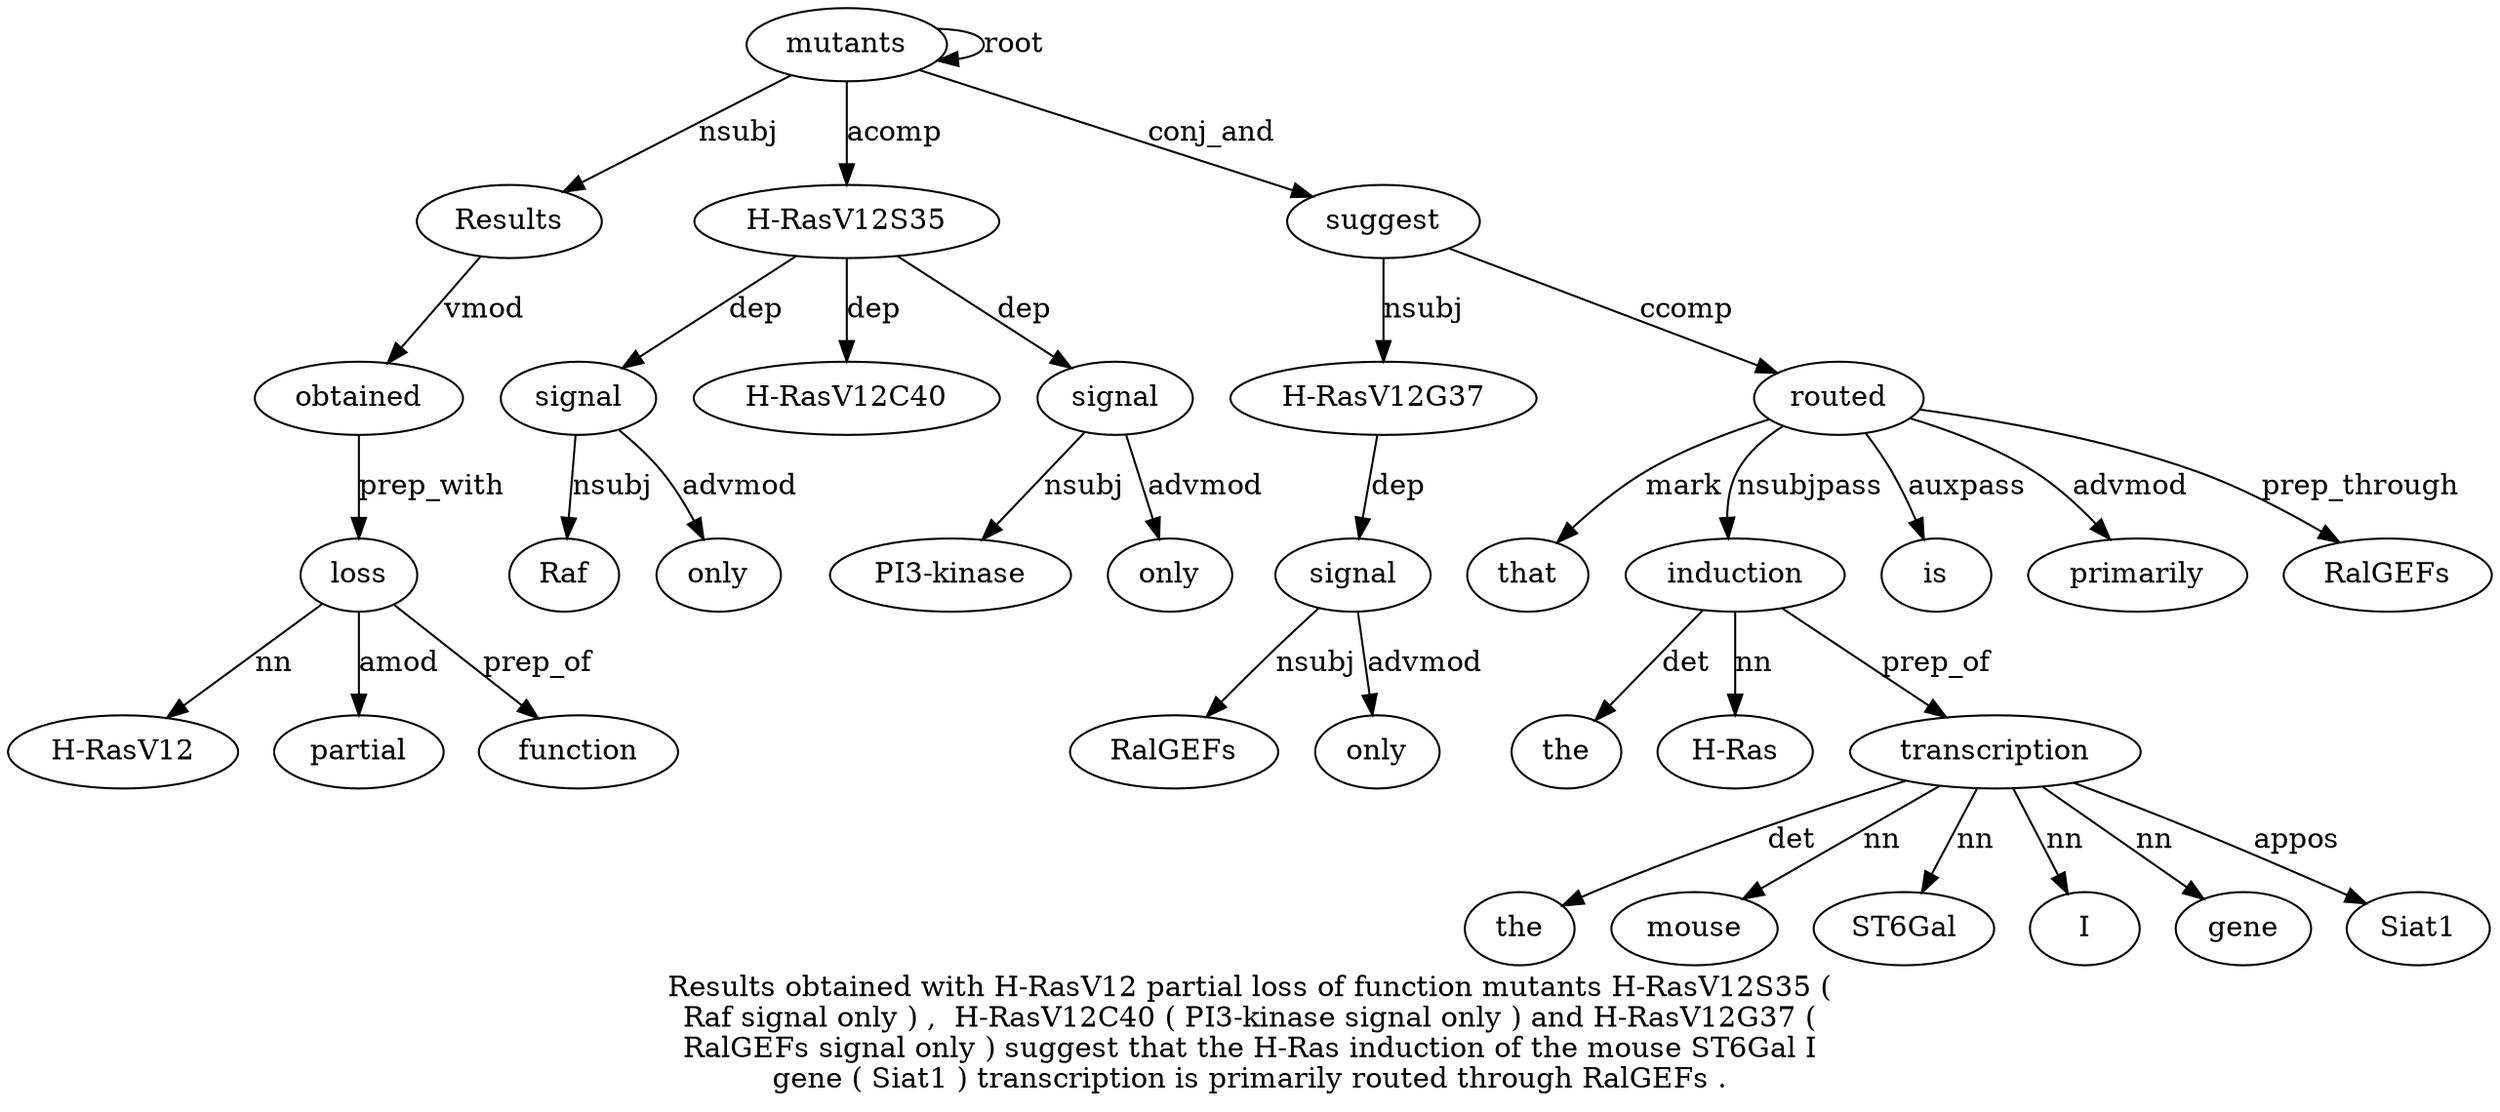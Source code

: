 digraph "Results obtained with H-RasV12 partial loss of function mutants H-RasV12S35 ( Raf signal only ) ,  H-RasV12C40 ( PI3-kinase signal only ) and H-RasV12G37 ( RalGEFs signal only ) suggest that the H-Ras induction of the mouse ST6Gal I gene ( Siat1 ) transcription is primarily routed through RalGEFs ." {
label="Results obtained with H-RasV12 partial loss of function mutants H-RasV12S35 (
Raf signal only ) ,  H-RasV12C40 ( PI3-kinase signal only ) and H-RasV12G37 (
RalGEFs signal only ) suggest that the H-Ras induction of the mouse ST6Gal I
gene ( Siat1 ) transcription is primarily routed through RalGEFs .";
mutants9 [style=filled, fillcolor=white, label=mutants];
Results1 [style=filled, fillcolor=white, label=Results];
mutants9 -> Results1  [label=nsubj];
obtained2 [style=filled, fillcolor=white, label=obtained];
Results1 -> obtained2  [label=vmod];
loss6 [style=filled, fillcolor=white, label=loss];
"H-RasV124" [style=filled, fillcolor=white, label="H-RasV12"];
loss6 -> "H-RasV124"  [label=nn];
partial5 [style=filled, fillcolor=white, label=partial];
loss6 -> partial5  [label=amod];
obtained2 -> loss6  [label=prep_with];
function8 [style=filled, fillcolor=white, label=function];
loss6 -> function8  [label=prep_of];
mutants9 -> mutants9  [label=root];
"H-RasV12S350" [style=filled, fillcolor=white, label="H-RasV12S35"];
mutants9 -> "H-RasV12S350"  [label=acomp];
signal13 [style=filled, fillcolor=white, label=signal];
Raf12 [style=filled, fillcolor=white, label=Raf];
signal13 -> Raf12  [label=nsubj];
"H-RasV12S350" -> signal13  [label=dep];
only14 [style=filled, fillcolor=white, label=only];
signal13 -> only14  [label=advmod];
"H-RasV12C407" [style=filled, fillcolor=white, label="H-RasV12C40"];
"H-RasV12S350" -> "H-RasV12C407"  [label=dep];
signal20 [style=filled, fillcolor=white, label=signal];
"PI3-kinase19" [style=filled, fillcolor=white, label="PI3-kinase"];
signal20 -> "PI3-kinase19"  [label=nsubj];
"H-RasV12S350" -> signal20  [label=dep];
only21 [style=filled, fillcolor=white, label=only];
signal20 -> only21  [label=advmod];
suggest30 [style=filled, fillcolor=white, label=suggest];
"H-RasV12G374" [style=filled, fillcolor=white, label="H-RasV12G37"];
suggest30 -> "H-RasV12G374"  [label=nsubj];
signal27 [style=filled, fillcolor=white, label=signal];
RalGEFs26 [style=filled, fillcolor=white, label=RalGEFs];
signal27 -> RalGEFs26  [label=nsubj];
"H-RasV12G374" -> signal27  [label=dep];
only28 [style=filled, fillcolor=white, label=only];
signal27 -> only28  [label=advmod];
mutants9 -> suggest30  [label=conj_and];
routed47 [style=filled, fillcolor=white, label=routed];
that31 [style=filled, fillcolor=white, label=that];
routed47 -> that31  [label=mark];
induction34 [style=filled, fillcolor=white, label=induction];
the32 [style=filled, fillcolor=white, label=the];
induction34 -> the32  [label=det];
"H-Ras33" [style=filled, fillcolor=white, label="H-Ras"];
induction34 -> "H-Ras33"  [label=nn];
routed47 -> induction34  [label=nsubjpass];
transcription44 [style=filled, fillcolor=white, label=transcription];
the36 [style=filled, fillcolor=white, label=the];
transcription44 -> the36  [label=det];
mouse37 [style=filled, fillcolor=white, label=mouse];
transcription44 -> mouse37  [label=nn];
ST6Gal38 [style=filled, fillcolor=white, label=ST6Gal];
transcription44 -> ST6Gal38  [label=nn];
I39 [style=filled, fillcolor=white, label=I];
transcription44 -> I39  [label=nn];
gene40 [style=filled, fillcolor=white, label=gene];
transcription44 -> gene40  [label=nn];
Siat142 [style=filled, fillcolor=white, label=Siat1];
transcription44 -> Siat142  [label=appos];
induction34 -> transcription44  [label=prep_of];
is45 [style=filled, fillcolor=white, label=is];
routed47 -> is45  [label=auxpass];
primarily46 [style=filled, fillcolor=white, label=primarily];
routed47 -> primarily46  [label=advmod];
suggest30 -> routed47  [label=ccomp];
RalGEFs49 [style=filled, fillcolor=white, label=RalGEFs];
routed47 -> RalGEFs49  [label=prep_through];
}
